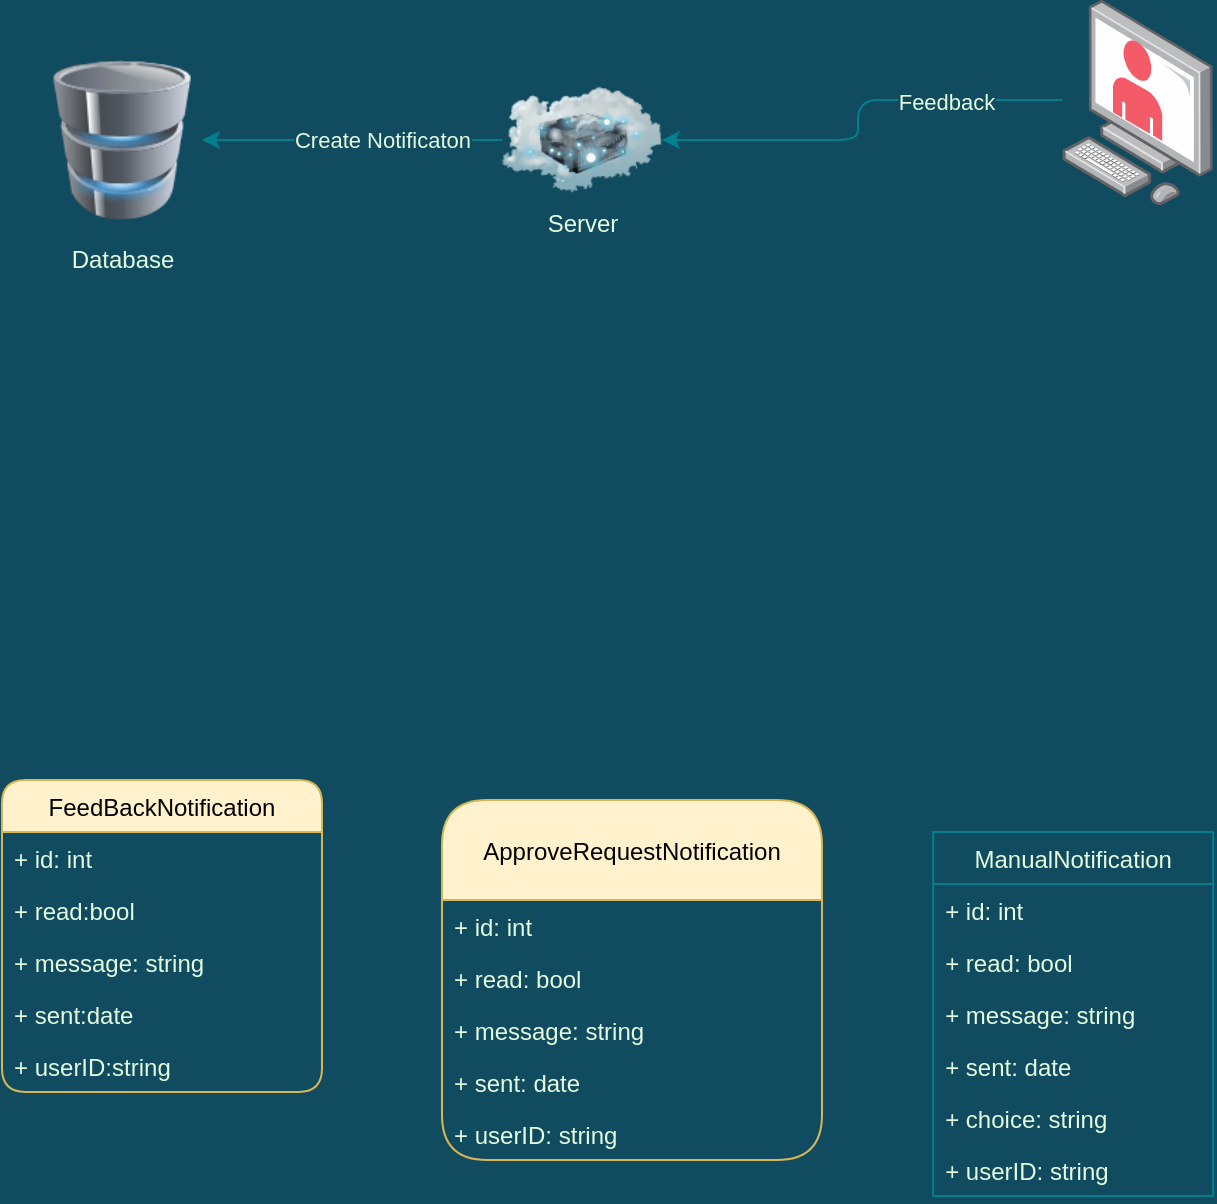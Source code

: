 <mxfile version="15.4.3" type="github">
  <diagram id="m_BbS3otMrVcHqlcPrgL" name="Page-1">
    <mxGraphModel dx="1102" dy="582" grid="1" gridSize="10" guides="1" tooltips="1" connect="1" arrows="1" fold="1" page="1" pageScale="1" pageWidth="850" pageHeight="1100" background="#114B5F" math="0" shadow="0">
      <root>
        <mxCell id="0" />
        <mxCell id="1" parent="0" />
        <mxCell id="1xIDlhuD8FW9p0ByaJr1-2" value="FeedBackNotification" style="swimlane;fontStyle=0;childLayout=stackLayout;horizontal=1;startSize=26;horizontalStack=0;resizeParent=1;resizeParentMax=0;resizeLast=0;collapsible=1;marginBottom=0;rounded=1;fillColor=#fff2cc;strokeColor=#d6b656;" vertex="1" parent="1">
          <mxGeometry x="100" y="780" width="160" height="156" as="geometry" />
        </mxCell>
        <mxCell id="1xIDlhuD8FW9p0ByaJr1-3" value="+ id: int" style="text;strokeColor=none;fillColor=none;align=left;verticalAlign=top;spacingLeft=4;spacingRight=4;overflow=hidden;rotatable=0;points=[[0,0.5],[1,0.5]];portConstraint=eastwest;rounded=1;fontColor=#E4FDE1;" vertex="1" parent="1xIDlhuD8FW9p0ByaJr1-2">
          <mxGeometry y="26" width="160" height="26" as="geometry" />
        </mxCell>
        <mxCell id="1xIDlhuD8FW9p0ByaJr1-4" value="+ read:bool" style="text;strokeColor=none;fillColor=none;align=left;verticalAlign=top;spacingLeft=4;spacingRight=4;overflow=hidden;rotatable=0;points=[[0,0.5],[1,0.5]];portConstraint=eastwest;rounded=1;fontColor=#E4FDE1;" vertex="1" parent="1xIDlhuD8FW9p0ByaJr1-2">
          <mxGeometry y="52" width="160" height="26" as="geometry" />
        </mxCell>
        <mxCell id="1xIDlhuD8FW9p0ByaJr1-5" value="+ message: string&#xa;" style="text;strokeColor=none;fillColor=none;align=left;verticalAlign=top;spacingLeft=4;spacingRight=4;overflow=hidden;rotatable=0;points=[[0,0.5],[1,0.5]];portConstraint=eastwest;rounded=1;fontColor=#E4FDE1;" vertex="1" parent="1xIDlhuD8FW9p0ByaJr1-2">
          <mxGeometry y="78" width="160" height="26" as="geometry" />
        </mxCell>
        <mxCell id="1xIDlhuD8FW9p0ByaJr1-6" value="+ sent:date" style="text;strokeColor=none;fillColor=none;align=left;verticalAlign=top;spacingLeft=4;spacingRight=4;overflow=hidden;rotatable=0;points=[[0,0.5],[1,0.5]];portConstraint=eastwest;rounded=1;fontColor=#E4FDE1;" vertex="1" parent="1xIDlhuD8FW9p0ByaJr1-2">
          <mxGeometry y="104" width="160" height="26" as="geometry" />
        </mxCell>
        <mxCell id="1xIDlhuD8FW9p0ByaJr1-7" value="+ userID:string" style="text;strokeColor=none;fillColor=none;align=left;verticalAlign=top;spacingLeft=4;spacingRight=4;overflow=hidden;rotatable=0;points=[[0,0.5],[1,0.5]];portConstraint=eastwest;rounded=1;fontColor=#E4FDE1;" vertex="1" parent="1xIDlhuD8FW9p0ByaJr1-2">
          <mxGeometry y="130" width="160" height="26" as="geometry" />
        </mxCell>
        <mxCell id="1xIDlhuD8FW9p0ByaJr1-13" style="edgeStyle=orthogonalEdgeStyle;orthogonalLoop=1;jettySize=auto;html=1;entryX=1;entryY=0.5;entryDx=0;entryDy=0;strokeColor=#028090;fontColor=#E4FDE1;labelBackgroundColor=#114B5F;" edge="1" parent="1" source="1xIDlhuD8FW9p0ByaJr1-8" target="1xIDlhuD8FW9p0ByaJr1-18">
          <mxGeometry relative="1" as="geometry">
            <mxPoint x="450" y="470" as="targetPoint" />
            <Array as="points">
              <mxPoint x="528" y="440" />
              <mxPoint x="528" y="460" />
            </Array>
          </mxGeometry>
        </mxCell>
        <mxCell id="1xIDlhuD8FW9p0ByaJr1-14" value="Feedback" style="edgeLabel;html=1;align=center;verticalAlign=middle;resizable=0;points=[];rounded=1;fontColor=#E4FDE1;labelBackgroundColor=#114B5F;" vertex="1" connectable="0" parent="1xIDlhuD8FW9p0ByaJr1-13">
          <mxGeometry x="-0.378" y="3" relative="1" as="geometry">
            <mxPoint x="10" y="-2" as="offset" />
          </mxGeometry>
        </mxCell>
        <mxCell id="1xIDlhuD8FW9p0ByaJr1-8" value="" style="points=[];aspect=fixed;html=1;align=center;shadow=0;dashed=0;image;image=img/lib/allied_telesis/computer_and_terminals/Personal_Computer.svg;rounded=1;fillColor=#F45B69;strokeColor=#028090;fontColor=#E4FDE1;labelBackgroundColor=#114B5F;" vertex="1" parent="1">
          <mxGeometry x="630" y="390" width="75.6" height="102.46" as="geometry" />
        </mxCell>
        <mxCell id="1xIDlhuD8FW9p0ByaJr1-16" value="" style="image;html=1;image=img/lib/clip_art/computers/Database_128x128.png;rounded=1;fillColor=#F45B69;strokeColor=#028090;fontColor=#E4FDE1;labelBackgroundColor=#114B5F;" vertex="1" parent="1">
          <mxGeometry x="120" y="420" width="80" height="80" as="geometry" />
        </mxCell>
        <mxCell id="1xIDlhuD8FW9p0ByaJr1-19" style="edgeStyle=orthogonalEdgeStyle;orthogonalLoop=1;jettySize=auto;html=1;strokeColor=#028090;fontColor=#E4FDE1;labelBackgroundColor=#114B5F;" edge="1" parent="1" source="1xIDlhuD8FW9p0ByaJr1-18" target="1xIDlhuD8FW9p0ByaJr1-16">
          <mxGeometry relative="1" as="geometry" />
        </mxCell>
        <mxCell id="1xIDlhuD8FW9p0ByaJr1-21" value="Create Notificaton" style="edgeLabel;html=1;align=center;verticalAlign=middle;resizable=0;points=[];rounded=1;fontColor=#E4FDE1;labelBackgroundColor=#114B5F;" vertex="1" connectable="0" parent="1xIDlhuD8FW9p0ByaJr1-19">
          <mxGeometry x="-0.36" y="1" relative="1" as="geometry">
            <mxPoint x="-12" y="-1" as="offset" />
          </mxGeometry>
        </mxCell>
        <mxCell id="1xIDlhuD8FW9p0ByaJr1-18" value="" style="image;html=1;image=img/lib/clip_art/networking/Cloud_Server_128x128.png;rounded=1;fillColor=#F45B69;strokeColor=#028090;fontColor=#E4FDE1;labelBackgroundColor=#114B5F;" vertex="1" parent="1">
          <mxGeometry x="350" y="420" width="80" height="80" as="geometry" />
        </mxCell>
        <mxCell id="1xIDlhuD8FW9p0ByaJr1-22" value="Server" style="text;html=1;align=center;verticalAlign=middle;resizable=0;points=[];autosize=1;strokeColor=none;fillColor=none;rounded=1;fontColor=#E4FDE1;" vertex="1" parent="1">
          <mxGeometry x="365" y="492.46" width="50" height="20" as="geometry" />
        </mxCell>
        <mxCell id="1xIDlhuD8FW9p0ByaJr1-23" value="Database" style="text;html=1;align=center;verticalAlign=middle;resizable=0;points=[];autosize=1;strokeColor=none;fillColor=none;rounded=1;fontColor=#E4FDE1;" vertex="1" parent="1">
          <mxGeometry x="125" y="510" width="70" height="20" as="geometry" />
        </mxCell>
        <mxCell id="1xIDlhuD8FW9p0ByaJr1-24" value="" style="verticalLabelPosition=bottom;html=1;verticalAlign=top;strokeWidth=1;align=center;outlineConnect=0;dashed=0;outlineConnect=0;shape=mxgraph.aws3d.end_user;strokeColor=none;aspect=fixed;rounded=1;fillColor=#F45B69;fontColor=#E4FDE1;" vertex="1" parent="1">
          <mxGeometry x="655.49" y="410" width="24.61" height="50.46" as="geometry" />
        </mxCell>
        <mxCell id="1xIDlhuD8FW9p0ByaJr1-26" value="ApproveRequestNotification" style="swimlane;fontStyle=0;childLayout=stackLayout;horizontal=1;startSize=50;horizontalStack=0;resizeParent=1;resizeParentMax=0;resizeLast=0;collapsible=1;marginBottom=0;rounded=1;fillColor=#fff2cc;strokeColor=#d6b656;" vertex="1" parent="1">
          <mxGeometry x="320" y="790" width="190" height="180" as="geometry" />
        </mxCell>
        <mxCell id="1xIDlhuD8FW9p0ByaJr1-27" value="+ id: int" style="text;strokeColor=none;fillColor=none;align=left;verticalAlign=top;spacingLeft=4;spacingRight=4;overflow=hidden;rotatable=0;points=[[0,0.5],[1,0.5]];portConstraint=eastwest;rounded=1;fontColor=#E4FDE1;" vertex="1" parent="1xIDlhuD8FW9p0ByaJr1-26">
          <mxGeometry y="50" width="190" height="26" as="geometry" />
        </mxCell>
        <mxCell id="1xIDlhuD8FW9p0ByaJr1-28" value="+ read: bool" style="text;strokeColor=none;fillColor=none;align=left;verticalAlign=top;spacingLeft=4;spacingRight=4;overflow=hidden;rotatable=0;points=[[0,0.5],[1,0.5]];portConstraint=eastwest;rounded=1;fontColor=#E4FDE1;" vertex="1" parent="1xIDlhuD8FW9p0ByaJr1-26">
          <mxGeometry y="76" width="190" height="26" as="geometry" />
        </mxCell>
        <mxCell id="1xIDlhuD8FW9p0ByaJr1-29" value="+ message: string" style="text;strokeColor=none;fillColor=none;align=left;verticalAlign=top;spacingLeft=4;spacingRight=4;overflow=hidden;rotatable=0;points=[[0,0.5],[1,0.5]];portConstraint=eastwest;rounded=1;fontColor=#E4FDE1;" vertex="1" parent="1xIDlhuD8FW9p0ByaJr1-26">
          <mxGeometry y="102" width="190" height="26" as="geometry" />
        </mxCell>
        <mxCell id="1xIDlhuD8FW9p0ByaJr1-30" value="+ sent: date" style="text;strokeColor=none;fillColor=none;align=left;verticalAlign=top;spacingLeft=4;spacingRight=4;overflow=hidden;rotatable=0;points=[[0,0.5],[1,0.5]];portConstraint=eastwest;rounded=1;fontColor=#E4FDE1;" vertex="1" parent="1xIDlhuD8FW9p0ByaJr1-26">
          <mxGeometry y="128" width="190" height="26" as="geometry" />
        </mxCell>
        <mxCell id="1xIDlhuD8FW9p0ByaJr1-31" value="+ userID: string" style="text;strokeColor=none;fillColor=none;align=left;verticalAlign=top;spacingLeft=4;spacingRight=4;overflow=hidden;rotatable=0;points=[[0,0.5],[1,0.5]];portConstraint=eastwest;rounded=1;fontColor=#E4FDE1;" vertex="1" parent="1xIDlhuD8FW9p0ByaJr1-26">
          <mxGeometry y="154" width="190" height="26" as="geometry" />
        </mxCell>
        <mxCell id="1xIDlhuD8FW9p0ByaJr1-32" value="ManualNotification" style="swimlane;fontStyle=0;childLayout=stackLayout;horizontal=1;startSize=26;fillColor=none;horizontalStack=0;resizeParent=1;resizeParentMax=0;resizeLast=0;collapsible=1;marginBottom=0;rounded=0;sketch=0;fontColor=#E4FDE1;strokeColor=#028090;" vertex="1" parent="1">
          <mxGeometry x="565.6" y="806" width="140" height="182" as="geometry" />
        </mxCell>
        <mxCell id="1xIDlhuD8FW9p0ByaJr1-33" value="+ id: int" style="text;strokeColor=none;fillColor=none;align=left;verticalAlign=top;spacingLeft=4;spacingRight=4;overflow=hidden;rotatable=0;points=[[0,0.5],[1,0.5]];portConstraint=eastwest;rounded=0;sketch=0;fontColor=#E4FDE1;" vertex="1" parent="1xIDlhuD8FW9p0ByaJr1-32">
          <mxGeometry y="26" width="140" height="26" as="geometry" />
        </mxCell>
        <mxCell id="1xIDlhuD8FW9p0ByaJr1-34" value="+ read: bool" style="text;strokeColor=none;fillColor=none;align=left;verticalAlign=top;spacingLeft=4;spacingRight=4;overflow=hidden;rotatable=0;points=[[0,0.5],[1,0.5]];portConstraint=eastwest;rounded=0;sketch=0;fontColor=#E4FDE1;" vertex="1" parent="1xIDlhuD8FW9p0ByaJr1-32">
          <mxGeometry y="52" width="140" height="26" as="geometry" />
        </mxCell>
        <mxCell id="1xIDlhuD8FW9p0ByaJr1-35" value="+ message: string" style="text;strokeColor=none;fillColor=none;align=left;verticalAlign=top;spacingLeft=4;spacingRight=4;overflow=hidden;rotatable=0;points=[[0,0.5],[1,0.5]];portConstraint=eastwest;rounded=0;sketch=0;fontColor=#E4FDE1;" vertex="1" parent="1xIDlhuD8FW9p0ByaJr1-32">
          <mxGeometry y="78" width="140" height="26" as="geometry" />
        </mxCell>
        <mxCell id="1xIDlhuD8FW9p0ByaJr1-36" value="+ sent: date" style="text;strokeColor=none;fillColor=none;align=left;verticalAlign=top;spacingLeft=4;spacingRight=4;overflow=hidden;rotatable=0;points=[[0,0.5],[1,0.5]];portConstraint=eastwest;rounded=0;sketch=0;fontColor=#E4FDE1;" vertex="1" parent="1xIDlhuD8FW9p0ByaJr1-32">
          <mxGeometry y="104" width="140" height="26" as="geometry" />
        </mxCell>
        <mxCell id="1xIDlhuD8FW9p0ByaJr1-38" value="+ choice: string" style="text;strokeColor=none;fillColor=none;align=left;verticalAlign=top;spacingLeft=4;spacingRight=4;overflow=hidden;rotatable=0;points=[[0,0.5],[1,0.5]];portConstraint=eastwest;rounded=0;sketch=0;fontColor=#E4FDE1;" vertex="1" parent="1xIDlhuD8FW9p0ByaJr1-32">
          <mxGeometry y="130" width="140" height="26" as="geometry" />
        </mxCell>
        <mxCell id="1xIDlhuD8FW9p0ByaJr1-37" value="+ userID: string" style="text;strokeColor=none;fillColor=none;align=left;verticalAlign=top;spacingLeft=4;spacingRight=4;overflow=hidden;rotatable=0;points=[[0,0.5],[1,0.5]];portConstraint=eastwest;rounded=0;sketch=0;fontColor=#E4FDE1;" vertex="1" parent="1xIDlhuD8FW9p0ByaJr1-32">
          <mxGeometry y="156" width="140" height="26" as="geometry" />
        </mxCell>
      </root>
    </mxGraphModel>
  </diagram>
</mxfile>
